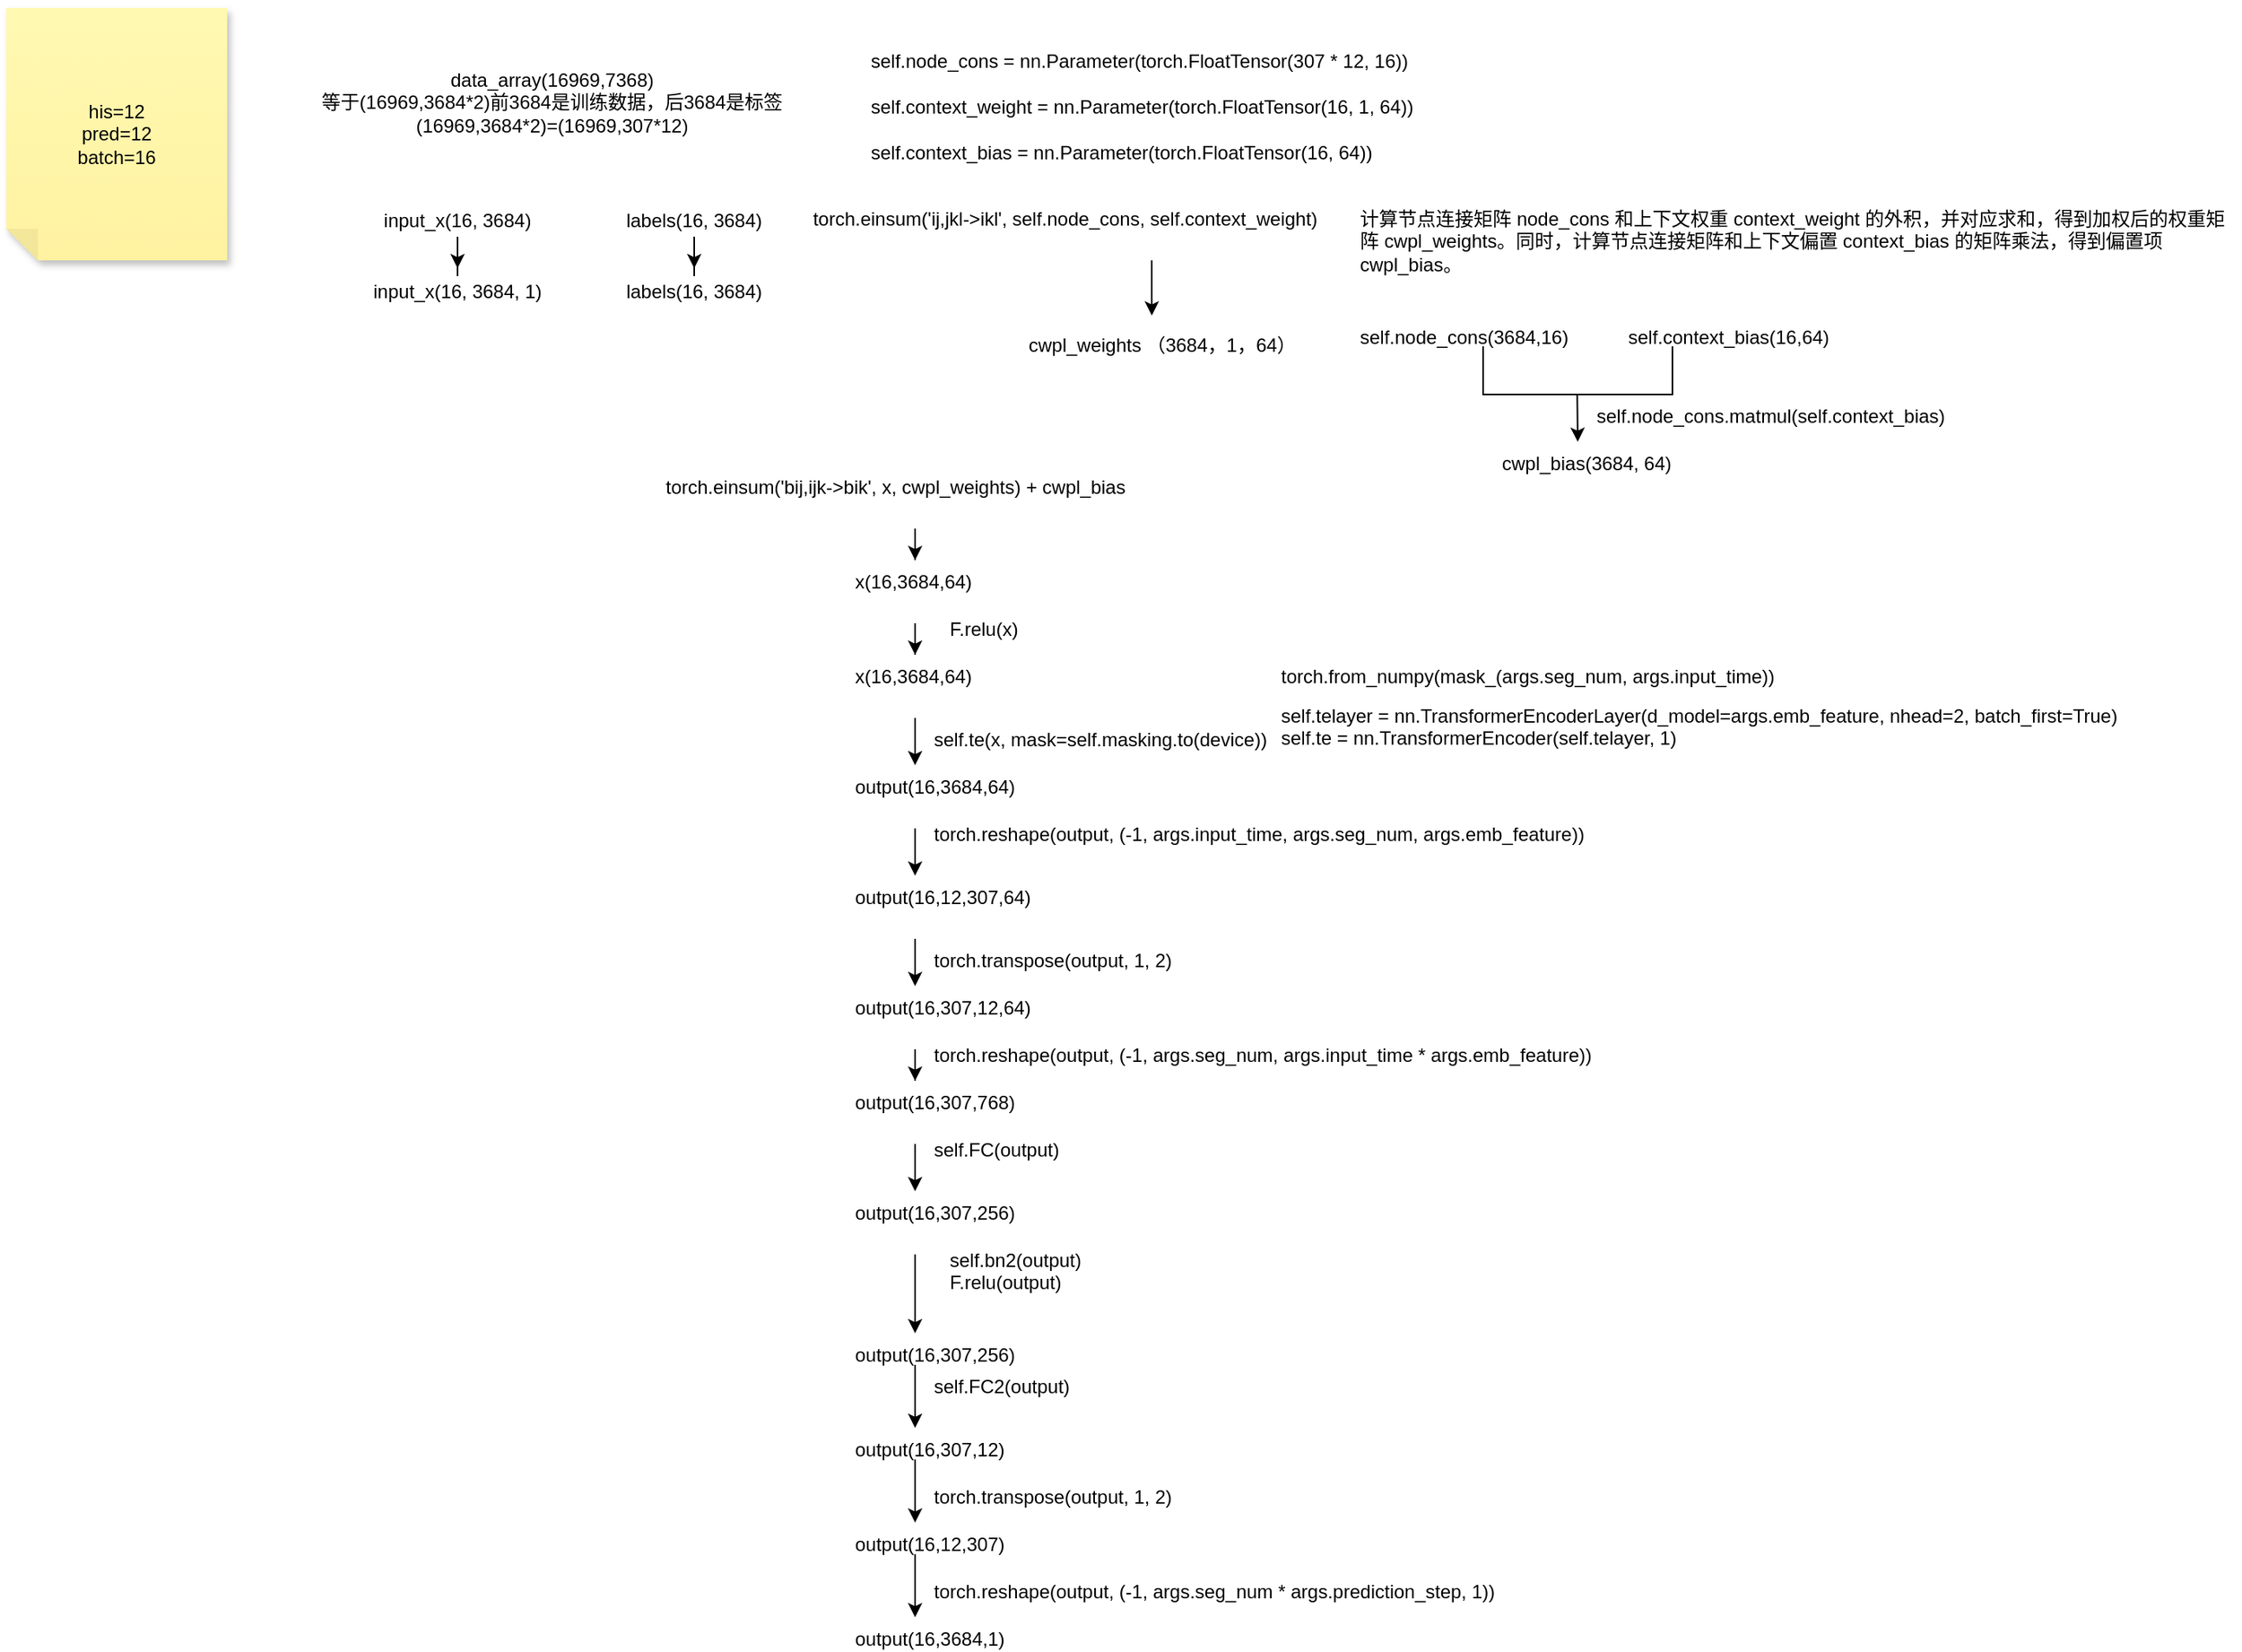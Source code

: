 <mxfile version="24.6.4" type="github">
  <diagram name="第 1 页" id="Zd0etjl_I8bW61ZrmcNX">
    <mxGraphModel dx="920" dy="402" grid="1" gridSize="10" guides="1" tooltips="1" connect="1" arrows="1" fold="1" page="1" pageScale="1" pageWidth="827" pageHeight="1169" math="0" shadow="0">
      <root>
        <mxCell id="0" />
        <mxCell id="1" parent="0" />
        <mxCell id="9vRhIa1qv2cYuEfk3MII-1" value="his=12&lt;div&gt;pred=12&lt;/div&gt;&lt;div&gt;batch=16&lt;/div&gt;" style="shape=note;whiteSpace=wrap;html=1;backgroundOutline=1;fontColor=#000000;darkOpacity=0.05;fillColor=#FFF9B2;strokeColor=none;fillStyle=solid;direction=west;gradientDirection=north;gradientColor=#FFF2A1;shadow=1;size=20;pointerEvents=1;" vertex="1" parent="1">
          <mxGeometry x="274" y="20" width="140" height="160" as="geometry" />
        </mxCell>
        <mxCell id="9vRhIa1qv2cYuEfk3MII-2" value="data_array(16969,7368)&lt;div&gt;等于(16969,3684*2)前3684是训练数据，后3684是标签&lt;/div&gt;&lt;div&gt;(16969,3684*2)=(16969,307*12)&lt;/div&gt;" style="text;strokeColor=none;align=center;fillColor=none;html=1;verticalAlign=middle;whiteSpace=wrap;rounded=0;" vertex="1" parent="1">
          <mxGeometry x="470" y="30" width="300" height="100" as="geometry" />
        </mxCell>
        <mxCell id="9vRhIa1qv2cYuEfk3MII-7" style="edgeStyle=orthogonalEdgeStyle;rounded=0;orthogonalLoop=1;jettySize=auto;html=1;" edge="1" parent="1" source="9vRhIa1qv2cYuEfk3MII-3" target="9vRhIa1qv2cYuEfk3MII-6">
          <mxGeometry relative="1" as="geometry" />
        </mxCell>
        <mxCell id="9vRhIa1qv2cYuEfk3MII-3" value="input_x(16, 3684)" style="text;strokeColor=none;align=center;fillColor=none;html=1;verticalAlign=middle;whiteSpace=wrap;rounded=0;" vertex="1" parent="1">
          <mxGeometry x="500" y="140" width="120" height="30" as="geometry" />
        </mxCell>
        <mxCell id="9vRhIa1qv2cYuEfk3MII-11" style="edgeStyle=orthogonalEdgeStyle;rounded=0;orthogonalLoop=1;jettySize=auto;html=1;" edge="1" parent="1" source="9vRhIa1qv2cYuEfk3MII-4" target="9vRhIa1qv2cYuEfk3MII-10">
          <mxGeometry relative="1" as="geometry" />
        </mxCell>
        <mxCell id="9vRhIa1qv2cYuEfk3MII-4" value="labels(16, 3684)" style="text;strokeColor=none;align=center;fillColor=none;html=1;verticalAlign=middle;whiteSpace=wrap;rounded=0;" vertex="1" parent="1">
          <mxGeometry x="650" y="140" width="120" height="30" as="geometry" />
        </mxCell>
        <mxCell id="9vRhIa1qv2cYuEfk3MII-6" value="input_x(16, 3684, 1)" style="text;strokeColor=none;align=center;fillColor=none;html=1;verticalAlign=middle;whiteSpace=wrap;rounded=0;" vertex="1" parent="1">
          <mxGeometry x="500" y="185" width="120" height="30" as="geometry" />
        </mxCell>
        <mxCell id="9vRhIa1qv2cYuEfk3MII-10" value="labels(16, 3684)" style="text;strokeColor=none;align=center;fillColor=none;html=1;verticalAlign=middle;whiteSpace=wrap;rounded=0;" vertex="1" parent="1">
          <mxGeometry x="650" y="185" width="120" height="30" as="geometry" />
        </mxCell>
        <mxCell id="9vRhIa1qv2cYuEfk3MII-12" value="self.node_cons = nn.Parameter(torch.FloatTensor(307 * 12, 16))&lt;br&gt;&lt;br&gt;        self.context_weight = nn.Parameter(torch.FloatTensor(16, 1, 64))&lt;div&gt;&lt;br&gt;&lt;/div&gt;&lt;div&gt;self.context_bias = nn.Parameter(torch.FloatTensor(16, 64))&lt;br&gt;&lt;/div&gt;" style="text;whiteSpace=wrap;html=1;" vertex="1" parent="1">
          <mxGeometry x="820" y="40" width="490" height="90" as="geometry" />
        </mxCell>
        <mxCell id="9vRhIa1qv2cYuEfk3MII-15" style="edgeStyle=orthogonalEdgeStyle;rounded=0;orthogonalLoop=1;jettySize=auto;html=1;" edge="1" parent="1" source="9vRhIa1qv2cYuEfk3MII-13">
          <mxGeometry relative="1" as="geometry">
            <mxPoint x="1000.034" y="215" as="targetPoint" />
          </mxGeometry>
        </mxCell>
        <UserObject label="&amp;nbsp;torch.einsum(&#39;ij,jkl-&amp;gt;ikl&#39;, self.node_cons, self.context_weight)" id="9vRhIa1qv2cYuEfk3MII-13">
          <mxCell style="text;whiteSpace=wrap;html=1;" vertex="1" parent="1">
            <mxGeometry x="780" y="140" width="440" height="40" as="geometry" />
          </mxCell>
        </UserObject>
        <mxCell id="9vRhIa1qv2cYuEfk3MII-16" value="cwpl_weights （3684，1，64）" style="text;whiteSpace=wrap;html=1;" vertex="1" parent="1">
          <mxGeometry x="920" y="220" width="180" height="40" as="geometry" />
        </mxCell>
        <mxCell id="9vRhIa1qv2cYuEfk3MII-17" value="self.node_cons(3684,16)" style="text;whiteSpace=wrap;html=1;" vertex="1" parent="1">
          <mxGeometry x="1130" y="215" width="110" height="40" as="geometry" />
        </mxCell>
        <mxCell id="9vRhIa1qv2cYuEfk3MII-18" value="self.context_bias(16,64)" style="text;whiteSpace=wrap;html=1;" vertex="1" parent="1">
          <mxGeometry x="1300" y="215" width="140" height="40" as="geometry" />
        </mxCell>
        <mxCell id="9vRhIa1qv2cYuEfk3MII-19" value="" style="shape=partialRectangle;whiteSpace=wrap;html=1;bottom=1;right=1;left=1;top=0;fillColor=none;routingCenterX=-0.5;" vertex="1" parent="1">
          <mxGeometry x="1210" y="235" width="120" height="30" as="geometry" />
        </mxCell>
        <mxCell id="9vRhIa1qv2cYuEfk3MII-20" value="" style="endArrow=classic;html=1;rounded=0;" edge="1" parent="1">
          <mxGeometry width="50" height="50" relative="1" as="geometry">
            <mxPoint x="1269.66" y="265" as="sourcePoint" />
            <mxPoint x="1270" y="295" as="targetPoint" />
          </mxGeometry>
        </mxCell>
        <UserObject label="self.node_cons.matmul(self.context_bias)" id="9vRhIa1qv2cYuEfk3MII-21">
          <mxCell style="text;whiteSpace=wrap;html=1;" vertex="1" parent="1">
            <mxGeometry x="1280" y="265" width="250" height="40" as="geometry" />
          </mxCell>
        </UserObject>
        <mxCell id="9vRhIa1qv2cYuEfk3MII-22" value="cwpl_bias(3684, 64)" style="text;whiteSpace=wrap;html=1;" vertex="1" parent="1">
          <mxGeometry x="1220" y="295" width="110" height="40" as="geometry" />
        </mxCell>
        <mxCell id="9vRhIa1qv2cYuEfk3MII-25" style="edgeStyle=orthogonalEdgeStyle;rounded=0;orthogonalLoop=1;jettySize=auto;html=1;" edge="1" parent="1" source="9vRhIa1qv2cYuEfk3MII-23" target="9vRhIa1qv2cYuEfk3MII-24">
          <mxGeometry relative="1" as="geometry" />
        </mxCell>
        <UserObject label="torch.einsum(&#39;bij,ijk-&gt;bik&#39;, x, cwpl_weights) + cwpl_bias" id="9vRhIa1qv2cYuEfk3MII-23">
          <mxCell style="text;whiteSpace=wrap;html=1;" vertex="1" parent="1">
            <mxGeometry x="690" y="310" width="320" height="40" as="geometry" />
          </mxCell>
        </UserObject>
        <mxCell id="9vRhIa1qv2cYuEfk3MII-27" style="edgeStyle=orthogonalEdgeStyle;rounded=0;orthogonalLoop=1;jettySize=auto;html=1;" edge="1" parent="1" source="9vRhIa1qv2cYuEfk3MII-24" target="9vRhIa1qv2cYuEfk3MII-26">
          <mxGeometry relative="1" as="geometry" />
        </mxCell>
        <UserObject label="x(16,3684,64)" id="9vRhIa1qv2cYuEfk3MII-24">
          <mxCell style="text;whiteSpace=wrap;html=1;" vertex="1" parent="1">
            <mxGeometry x="810" y="370" width="80" height="40" as="geometry" />
          </mxCell>
        </UserObject>
        <mxCell id="9vRhIa1qv2cYuEfk3MII-30" style="edgeStyle=orthogonalEdgeStyle;rounded=0;orthogonalLoop=1;jettySize=auto;html=1;" edge="1" parent="1" source="9vRhIa1qv2cYuEfk3MII-26" target="9vRhIa1qv2cYuEfk3MII-29">
          <mxGeometry relative="1" as="geometry" />
        </mxCell>
        <UserObject label="x(16,3684,64)" id="9vRhIa1qv2cYuEfk3MII-26">
          <mxCell style="text;whiteSpace=wrap;html=1;" vertex="1" parent="1">
            <mxGeometry x="810" y="430" width="80" height="40" as="geometry" />
          </mxCell>
        </UserObject>
        <mxCell id="9vRhIa1qv2cYuEfk3MII-28" value="F.relu(x)" style="text;whiteSpace=wrap;html=1;" vertex="1" parent="1">
          <mxGeometry x="870" y="400" width="80" height="40" as="geometry" />
        </mxCell>
        <mxCell id="9vRhIa1qv2cYuEfk3MII-36" style="edgeStyle=orthogonalEdgeStyle;rounded=0;orthogonalLoop=1;jettySize=auto;html=1;" edge="1" parent="1" source="9vRhIa1qv2cYuEfk3MII-29" target="9vRhIa1qv2cYuEfk3MII-35">
          <mxGeometry relative="1" as="geometry" />
        </mxCell>
        <UserObject label="output(16,3684,64)" id="9vRhIa1qv2cYuEfk3MII-29">
          <mxCell style="text;whiteSpace=wrap;html=1;" vertex="1" parent="1">
            <mxGeometry x="810" y="500" width="80" height="40" as="geometry" />
          </mxCell>
        </UserObject>
        <UserObject label="self.te(x, mask=self.masking.to(device))" id="9vRhIa1qv2cYuEfk3MII-31">
          <mxCell style="text;whiteSpace=wrap;html=1;" vertex="1" parent="1">
            <mxGeometry x="860" y="470" width="240" height="40" as="geometry" />
          </mxCell>
        </UserObject>
        <UserObject label="self.telayer = nn.TransformerEncoderLayer(d_model=args.emb_feature, nhead=2, batch_first=True)&#xa;        self.te = nn.TransformerEncoder(self.telayer, 1)" id="9vRhIa1qv2cYuEfk3MII-32">
          <mxCell style="text;whiteSpace=wrap;html=1;" vertex="1" parent="1">
            <mxGeometry x="1080" y="455" width="560" height="70" as="geometry" />
          </mxCell>
        </UserObject>
        <mxCell id="9vRhIa1qv2cYuEfk3MII-39" style="edgeStyle=orthogonalEdgeStyle;rounded=0;orthogonalLoop=1;jettySize=auto;html=1;" edge="1" parent="1" source="9vRhIa1qv2cYuEfk3MII-35" target="9vRhIa1qv2cYuEfk3MII-38">
          <mxGeometry relative="1" as="geometry" />
        </mxCell>
        <UserObject label="output(16,12,307,64)" id="9vRhIa1qv2cYuEfk3MII-35">
          <mxCell style="text;whiteSpace=wrap;html=1;" vertex="1" parent="1">
            <mxGeometry x="810" y="570" width="80" height="40" as="geometry" />
          </mxCell>
        </UserObject>
        <mxCell id="9vRhIa1qv2cYuEfk3MII-37" value="torch.reshape(output, (-1, args.input_time, args.seg_num, args.emb_feature))" style="text;whiteSpace=wrap;html=1;" vertex="1" parent="1">
          <mxGeometry x="860" y="530" width="450" height="40" as="geometry" />
        </mxCell>
        <mxCell id="9vRhIa1qv2cYuEfk3MII-42" style="edgeStyle=orthogonalEdgeStyle;rounded=0;orthogonalLoop=1;jettySize=auto;html=1;" edge="1" parent="1" source="9vRhIa1qv2cYuEfk3MII-38" target="9vRhIa1qv2cYuEfk3MII-41">
          <mxGeometry relative="1" as="geometry" />
        </mxCell>
        <UserObject label="output(16,307,12,64)" id="9vRhIa1qv2cYuEfk3MII-38">
          <mxCell style="text;whiteSpace=wrap;html=1;" vertex="1" parent="1">
            <mxGeometry x="810" y="640" width="80" height="40" as="geometry" />
          </mxCell>
        </UserObject>
        <mxCell id="9vRhIa1qv2cYuEfk3MII-40" value="torch.transpose(output, 1, 2)" style="text;whiteSpace=wrap;html=1;" vertex="1" parent="1">
          <mxGeometry x="860" y="610" width="180" height="40" as="geometry" />
        </mxCell>
        <mxCell id="9vRhIa1qv2cYuEfk3MII-48" style="edgeStyle=orthogonalEdgeStyle;rounded=0;orthogonalLoop=1;jettySize=auto;html=1;" edge="1" parent="1" source="9vRhIa1qv2cYuEfk3MII-41" target="9vRhIa1qv2cYuEfk3MII-47">
          <mxGeometry relative="1" as="geometry" />
        </mxCell>
        <UserObject label="output(16,307,768)" id="9vRhIa1qv2cYuEfk3MII-41">
          <mxCell style="text;whiteSpace=wrap;html=1;" vertex="1" parent="1">
            <mxGeometry x="810" y="700" width="80" height="40" as="geometry" />
          </mxCell>
        </UserObject>
        <mxCell id="9vRhIa1qv2cYuEfk3MII-43" value="torch.reshape(output, (-1, args.seg_num, args.input_time * args.emb_feature))" style="text;whiteSpace=wrap;html=1;" vertex="1" parent="1">
          <mxGeometry x="860" y="670" width="450" height="40" as="geometry" />
        </mxCell>
        <mxCell id="9vRhIa1qv2cYuEfk3MII-51" style="edgeStyle=orthogonalEdgeStyle;rounded=0;orthogonalLoop=1;jettySize=auto;html=1;" edge="1" parent="1" source="9vRhIa1qv2cYuEfk3MII-47" target="9vRhIa1qv2cYuEfk3MII-50">
          <mxGeometry relative="1" as="geometry" />
        </mxCell>
        <UserObject label="output(16,307,256)" id="9vRhIa1qv2cYuEfk3MII-47">
          <mxCell style="text;whiteSpace=wrap;html=1;" vertex="1" parent="1">
            <mxGeometry x="810" y="770" width="80" height="40" as="geometry" />
          </mxCell>
        </UserObject>
        <mxCell id="9vRhIa1qv2cYuEfk3MII-49" value="self.FC(output)" style="text;whiteSpace=wrap;html=1;" vertex="1" parent="1">
          <mxGeometry x="860" y="730" width="110" height="40" as="geometry" />
        </mxCell>
        <mxCell id="9vRhIa1qv2cYuEfk3MII-54" style="edgeStyle=orthogonalEdgeStyle;rounded=0;orthogonalLoop=1;jettySize=auto;html=1;" edge="1" parent="1" source="9vRhIa1qv2cYuEfk3MII-50" target="9vRhIa1qv2cYuEfk3MII-53">
          <mxGeometry relative="1" as="geometry" />
        </mxCell>
        <UserObject label="output(16,307,256)" id="9vRhIa1qv2cYuEfk3MII-50">
          <mxCell style="text;whiteSpace=wrap;html=1;" vertex="1" parent="1">
            <mxGeometry x="810" y="860" width="80" height="20" as="geometry" />
          </mxCell>
        </UserObject>
        <mxCell id="9vRhIa1qv2cYuEfk3MII-52" value="self.bn2(output)&lt;div&gt;F.relu(output)&lt;br&gt;&lt;/div&gt;" style="text;whiteSpace=wrap;html=1;" vertex="1" parent="1">
          <mxGeometry x="870" y="800" width="120" height="40" as="geometry" />
        </mxCell>
        <mxCell id="9vRhIa1qv2cYuEfk3MII-57" style="edgeStyle=orthogonalEdgeStyle;rounded=0;orthogonalLoop=1;jettySize=auto;html=1;" edge="1" parent="1" source="9vRhIa1qv2cYuEfk3MII-53" target="9vRhIa1qv2cYuEfk3MII-56">
          <mxGeometry relative="1" as="geometry" />
        </mxCell>
        <UserObject label="output(16,307,12)" id="9vRhIa1qv2cYuEfk3MII-53">
          <mxCell style="text;whiteSpace=wrap;html=1;" vertex="1" parent="1">
            <mxGeometry x="810" y="920" width="80" height="20" as="geometry" />
          </mxCell>
        </UserObject>
        <mxCell id="9vRhIa1qv2cYuEfk3MII-55" value="self.FC2(output)" style="text;whiteSpace=wrap;html=1;" vertex="1" parent="1">
          <mxGeometry x="860" y="880" width="120" height="40" as="geometry" />
        </mxCell>
        <mxCell id="9vRhIa1qv2cYuEfk3MII-60" style="edgeStyle=orthogonalEdgeStyle;rounded=0;orthogonalLoop=1;jettySize=auto;html=1;" edge="1" parent="1" source="9vRhIa1qv2cYuEfk3MII-56" target="9vRhIa1qv2cYuEfk3MII-59">
          <mxGeometry relative="1" as="geometry" />
        </mxCell>
        <UserObject label="output(16,12,307)" id="9vRhIa1qv2cYuEfk3MII-56">
          <mxCell style="text;whiteSpace=wrap;html=1;" vertex="1" parent="1">
            <mxGeometry x="810" y="980" width="80" height="20" as="geometry" />
          </mxCell>
        </UserObject>
        <mxCell id="9vRhIa1qv2cYuEfk3MII-58" value="torch.transpose(output, 1, 2)" style="text;whiteSpace=wrap;html=1;" vertex="1" parent="1">
          <mxGeometry x="860" y="950" width="180" height="40" as="geometry" />
        </mxCell>
        <UserObject label="output(16,3684,1)" id="9vRhIa1qv2cYuEfk3MII-59">
          <mxCell style="text;whiteSpace=wrap;html=1;" vertex="1" parent="1">
            <mxGeometry x="810" y="1040" width="80" height="20" as="geometry" />
          </mxCell>
        </UserObject>
        <mxCell id="9vRhIa1qv2cYuEfk3MII-61" value="torch.reshape(output, (-1, args.seg_num * args.prediction_step, 1))" style="text;whiteSpace=wrap;html=1;" vertex="1" parent="1">
          <mxGeometry x="860" y="1010" width="390" height="40" as="geometry" />
        </mxCell>
        <mxCell id="9vRhIa1qv2cYuEfk3MII-62" value="计算节点连接矩阵 node_cons 和上下文权重 context_weight 的外积，并对应求和，得到加权后的权重矩阵 cwpl_weights。同时，计算节点连接矩阵和上下文偏置 context_bias 的矩阵乘法，得到偏置项 cwpl_bias。" style="text;whiteSpace=wrap;html=1;" vertex="1" parent="1">
          <mxGeometry x="1130" y="140" width="560" height="70" as="geometry" />
        </mxCell>
        <mxCell id="9vRhIa1qv2cYuEfk3MII-63" value="torch.from_numpy(mask_(args.seg_num, args.input_time))" style="text;whiteSpace=wrap;html=1;" vertex="1" parent="1">
          <mxGeometry x="1080" y="430" width="350" height="40" as="geometry" />
        </mxCell>
      </root>
    </mxGraphModel>
  </diagram>
</mxfile>
